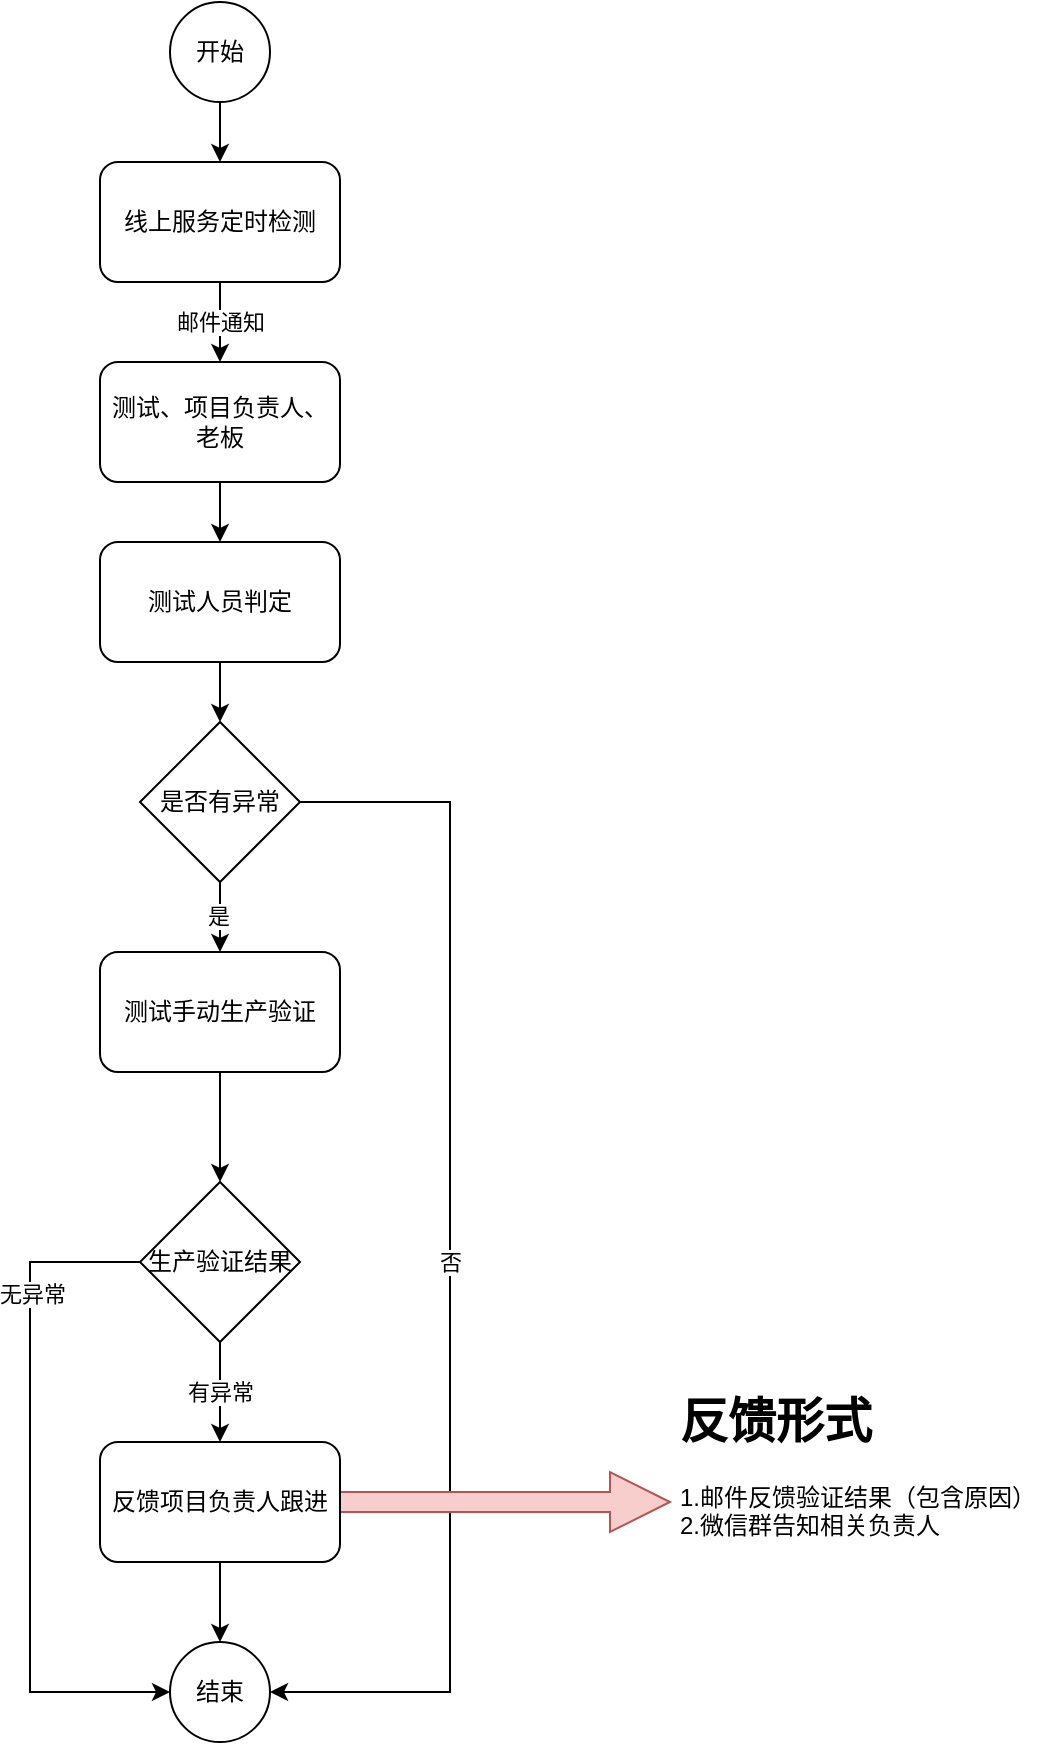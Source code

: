 <mxfile version="16.2.2" type="github">
  <diagram id="rv1kyUY3g4Th_ji0K8dO" name="第 1 页">
    <mxGraphModel dx="1422" dy="762" grid="1" gridSize="10" guides="1" tooltips="1" connect="1" arrows="1" fold="1" page="1" pageScale="1" pageWidth="827" pageHeight="1169" math="0" shadow="0">
      <root>
        <mxCell id="0" />
        <mxCell id="1" parent="0" />
        <mxCell id="2168gwuTDL6JD-4yshws-17" style="edgeStyle=orthogonalEdgeStyle;rounded=0;orthogonalLoop=1;jettySize=auto;html=1;entryX=0.5;entryY=0;entryDx=0;entryDy=0;" parent="1" source="2168gwuTDL6JD-4yshws-1" target="2168gwuTDL6JD-4yshws-2" edge="1">
          <mxGeometry relative="1" as="geometry" />
        </mxCell>
        <mxCell id="2168gwuTDL6JD-4yshws-1" value="开始" style="ellipse;whiteSpace=wrap;html=1;aspect=fixed;" parent="1" vertex="1">
          <mxGeometry x="430" y="80" width="50" height="50" as="geometry" />
        </mxCell>
        <mxCell id="2168gwuTDL6JD-4yshws-4" value="邮件通知" style="edgeStyle=orthogonalEdgeStyle;rounded=0;orthogonalLoop=1;jettySize=auto;html=1;" parent="1" source="2168gwuTDL6JD-4yshws-2" target="2168gwuTDL6JD-4yshws-3" edge="1">
          <mxGeometry relative="1" as="geometry" />
        </mxCell>
        <mxCell id="2168gwuTDL6JD-4yshws-2" value="线上服务定时检测" style="rounded=1;whiteSpace=wrap;html=1;" parent="1" vertex="1">
          <mxGeometry x="395" y="160" width="120" height="60" as="geometry" />
        </mxCell>
        <mxCell id="2168gwuTDL6JD-4yshws-6" style="edgeStyle=orthogonalEdgeStyle;rounded=0;orthogonalLoop=1;jettySize=auto;html=1;" parent="1" source="2168gwuTDL6JD-4yshws-3" target="2168gwuTDL6JD-4yshws-5" edge="1">
          <mxGeometry relative="1" as="geometry" />
        </mxCell>
        <mxCell id="2168gwuTDL6JD-4yshws-3" value="测试、项目负责人、老板" style="rounded=1;whiteSpace=wrap;html=1;" parent="1" vertex="1">
          <mxGeometry x="395" y="260" width="120" height="60" as="geometry" />
        </mxCell>
        <mxCell id="2168gwuTDL6JD-4yshws-9" style="edgeStyle=orthogonalEdgeStyle;rounded=0;orthogonalLoop=1;jettySize=auto;html=1;" parent="1" source="2168gwuTDL6JD-4yshws-5" target="2168gwuTDL6JD-4yshws-8" edge="1">
          <mxGeometry relative="1" as="geometry" />
        </mxCell>
        <mxCell id="2168gwuTDL6JD-4yshws-5" value="测试人员判定" style="rounded=1;whiteSpace=wrap;html=1;" parent="1" vertex="1">
          <mxGeometry x="395" y="350" width="120" height="60" as="geometry" />
        </mxCell>
        <mxCell id="2168gwuTDL6JD-4yshws-11" value="否" style="edgeStyle=orthogonalEdgeStyle;rounded=0;orthogonalLoop=1;jettySize=auto;html=1;entryX=1;entryY=0.5;entryDx=0;entryDy=0;" parent="1" source="2168gwuTDL6JD-4yshws-8" target="2168gwuTDL6JD-4yshws-12" edge="1">
          <mxGeometry relative="1" as="geometry">
            <mxPoint x="570" y="600" as="targetPoint" />
            <Array as="points">
              <mxPoint x="570" y="480" />
              <mxPoint x="570" y="925" />
            </Array>
          </mxGeometry>
        </mxCell>
        <mxCell id="2168gwuTDL6JD-4yshws-14" value="" style="edgeStyle=orthogonalEdgeStyle;rounded=0;orthogonalLoop=1;jettySize=auto;html=1;entryX=0.5;entryY=0;entryDx=0;entryDy=0;" parent="1" source="2168gwuTDL6JD-4yshws-8" target="2168gwuTDL6JD-4yshws-15" edge="1">
          <mxGeometry relative="1" as="geometry">
            <mxPoint x="455" y="730" as="targetPoint" />
          </mxGeometry>
        </mxCell>
        <mxCell id="2168gwuTDL6JD-4yshws-16" value="是" style="edgeLabel;html=1;align=center;verticalAlign=middle;resizable=0;points=[];" parent="2168gwuTDL6JD-4yshws-14" vertex="1" connectable="0">
          <mxGeometry x="-0.267" y="-1" relative="1" as="geometry">
            <mxPoint as="offset" />
          </mxGeometry>
        </mxCell>
        <mxCell id="2168gwuTDL6JD-4yshws-8" value="是否有异常" style="rhombus;whiteSpace=wrap;html=1;" parent="1" vertex="1">
          <mxGeometry x="415" y="440" width="80" height="80" as="geometry" />
        </mxCell>
        <mxCell id="2168gwuTDL6JD-4yshws-12" value="结束" style="ellipse;whiteSpace=wrap;html=1;aspect=fixed;" parent="1" vertex="1">
          <mxGeometry x="430" y="900" width="50" height="50" as="geometry" />
        </mxCell>
        <mxCell id="2168gwuTDL6JD-4yshws-19" style="edgeStyle=orthogonalEdgeStyle;rounded=0;orthogonalLoop=1;jettySize=auto;html=1;entryX=0.5;entryY=0;entryDx=0;entryDy=0;" parent="1" source="2168gwuTDL6JD-4yshws-15" target="2168gwuTDL6JD-4yshws-18" edge="1">
          <mxGeometry relative="1" as="geometry" />
        </mxCell>
        <mxCell id="2168gwuTDL6JD-4yshws-15" value="测试手动生产验证" style="rounded=1;whiteSpace=wrap;html=1;" parent="1" vertex="1">
          <mxGeometry x="395" y="555" width="120" height="60" as="geometry" />
        </mxCell>
        <mxCell id="2168gwuTDL6JD-4yshws-20" style="edgeStyle=orthogonalEdgeStyle;rounded=0;orthogonalLoop=1;jettySize=auto;html=1;entryX=0;entryY=0.5;entryDx=0;entryDy=0;" parent="1" source="2168gwuTDL6JD-4yshws-18" target="2168gwuTDL6JD-4yshws-12" edge="1">
          <mxGeometry relative="1" as="geometry">
            <Array as="points">
              <mxPoint x="360" y="710" />
              <mxPoint x="360" y="925" />
            </Array>
          </mxGeometry>
        </mxCell>
        <mxCell id="2168gwuTDL6JD-4yshws-23" value="无异常" style="edgeLabel;html=1;align=center;verticalAlign=middle;resizable=0;points=[];" parent="2168gwuTDL6JD-4yshws-20" vertex="1" connectable="0">
          <mxGeometry x="-0.586" y="1" relative="1" as="geometry">
            <mxPoint as="offset" />
          </mxGeometry>
        </mxCell>
        <mxCell id="2168gwuTDL6JD-4yshws-22" value="有异常" style="edgeStyle=orthogonalEdgeStyle;rounded=0;orthogonalLoop=1;jettySize=auto;html=1;entryX=0.5;entryY=0;entryDx=0;entryDy=0;" parent="1" source="2168gwuTDL6JD-4yshws-18" target="2168gwuTDL6JD-4yshws-21" edge="1">
          <mxGeometry relative="1" as="geometry" />
        </mxCell>
        <mxCell id="2168gwuTDL6JD-4yshws-18" value="生产验证结果" style="rhombus;whiteSpace=wrap;html=1;" parent="1" vertex="1">
          <mxGeometry x="415" y="670" width="80" height="80" as="geometry" />
        </mxCell>
        <mxCell id="2168gwuTDL6JD-4yshws-24" style="edgeStyle=orthogonalEdgeStyle;rounded=0;orthogonalLoop=1;jettySize=auto;html=1;entryX=0.5;entryY=0;entryDx=0;entryDy=0;" parent="1" source="2168gwuTDL6JD-4yshws-21" target="2168gwuTDL6JD-4yshws-12" edge="1">
          <mxGeometry relative="1" as="geometry" />
        </mxCell>
        <mxCell id="tLMW1VhxKCeHnHLbe-m--2" style="edgeStyle=orthogonalEdgeStyle;rounded=0;orthogonalLoop=1;jettySize=auto;html=1;fillColor=#f8cecc;strokeColor=#b85450;shape=arrow;" edge="1" parent="1" source="2168gwuTDL6JD-4yshws-21" target="tLMW1VhxKCeHnHLbe-m--1">
          <mxGeometry relative="1" as="geometry" />
        </mxCell>
        <mxCell id="2168gwuTDL6JD-4yshws-21" value="反馈项目负责人跟进" style="rounded=1;whiteSpace=wrap;html=1;" parent="1" vertex="1">
          <mxGeometry x="395" y="800" width="120" height="60" as="geometry" />
        </mxCell>
        <mxCell id="tLMW1VhxKCeHnHLbe-m--1" value="&lt;h1&gt;反馈形式&lt;/h1&gt;&lt;p&gt;1.邮件反馈验证结果（包含原因）&lt;br&gt;2.微信群告知相关负责人&lt;/p&gt;" style="text;html=1;strokeColor=none;fillColor=none;spacing=5;spacingTop=-20;whiteSpace=wrap;overflow=hidden;rounded=0;" vertex="1" parent="1">
          <mxGeometry x="680" y="770" width="190" height="120" as="geometry" />
        </mxCell>
      </root>
    </mxGraphModel>
  </diagram>
</mxfile>
